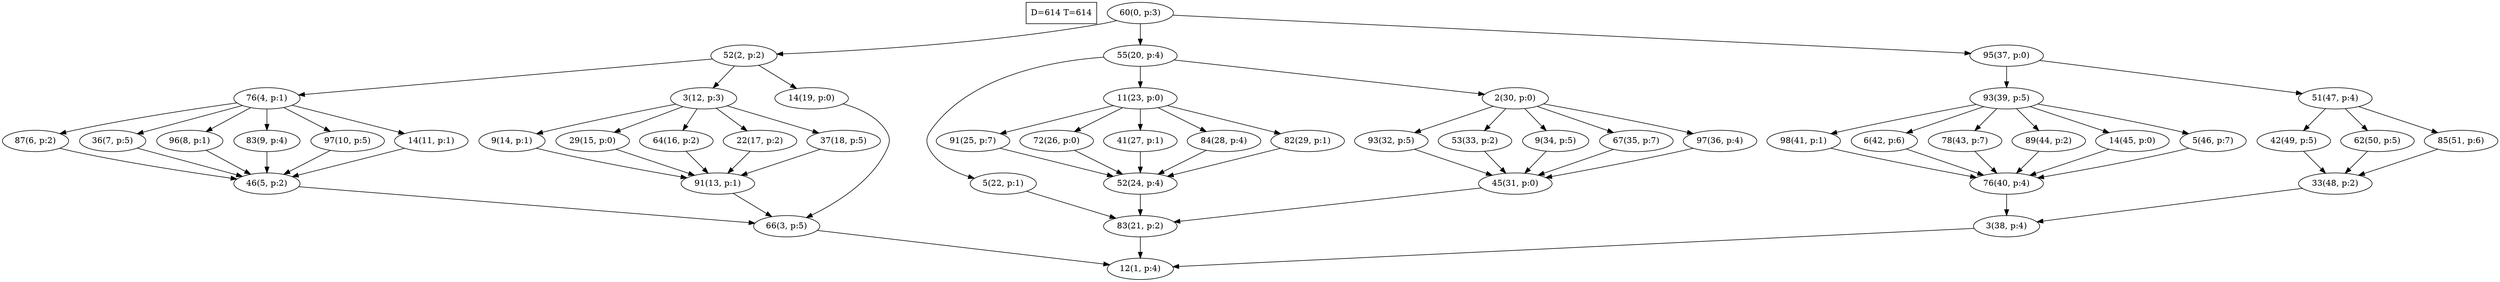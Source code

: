 digraph Task {
i [shape=box, label="D=614 T=614"]; 
0 [label="60(0, p:3)"];
1 [label="12(1, p:4)"];
2 [label="52(2, p:2)"];
3 [label="66(3, p:5)"];
4 [label="76(4, p:1)"];
5 [label="46(5, p:2)"];
6 [label="87(6, p:2)"];
7 [label="36(7, p:5)"];
8 [label="96(8, p:1)"];
9 [label="83(9, p:4)"];
10 [label="97(10, p:5)"];
11 [label="14(11, p:1)"];
12 [label="3(12, p:3)"];
13 [label="91(13, p:1)"];
14 [label="9(14, p:1)"];
15 [label="29(15, p:0)"];
16 [label="64(16, p:2)"];
17 [label="22(17, p:2)"];
18 [label="37(18, p:5)"];
19 [label="14(19, p:0)"];
20 [label="55(20, p:4)"];
21 [label="83(21, p:2)"];
22 [label="5(22, p:1)"];
23 [label="11(23, p:0)"];
24 [label="52(24, p:4)"];
25 [label="91(25, p:7)"];
26 [label="72(26, p:0)"];
27 [label="41(27, p:1)"];
28 [label="84(28, p:4)"];
29 [label="82(29, p:1)"];
30 [label="2(30, p:0)"];
31 [label="45(31, p:0)"];
32 [label="93(32, p:5)"];
33 [label="53(33, p:2)"];
34 [label="9(34, p:5)"];
35 [label="67(35, p:7)"];
36 [label="97(36, p:4)"];
37 [label="95(37, p:0)"];
38 [label="3(38, p:4)"];
39 [label="93(39, p:5)"];
40 [label="76(40, p:4)"];
41 [label="98(41, p:1)"];
42 [label="6(42, p:6)"];
43 [label="78(43, p:7)"];
44 [label="89(44, p:2)"];
45 [label="14(45, p:0)"];
46 [label="5(46, p:7)"];
47 [label="51(47, p:4)"];
48 [label="33(48, p:2)"];
49 [label="42(49, p:5)"];
50 [label="62(50, p:5)"];
51 [label="85(51, p:6)"];
0 -> 2;
0 -> 20;
0 -> 37;
2 -> 4;
2 -> 12;
2 -> 19;
3 -> 1;
4 -> 6;
4 -> 7;
4 -> 8;
4 -> 9;
4 -> 10;
4 -> 11;
5 -> 3;
6 -> 5;
7 -> 5;
8 -> 5;
9 -> 5;
10 -> 5;
11 -> 5;
12 -> 14;
12 -> 15;
12 -> 16;
12 -> 17;
12 -> 18;
13 -> 3;
14 -> 13;
15 -> 13;
16 -> 13;
17 -> 13;
18 -> 13;
19 -> 3;
20 -> 22;
20 -> 23;
20 -> 30;
21 -> 1;
22 -> 21;
23 -> 25;
23 -> 26;
23 -> 27;
23 -> 28;
23 -> 29;
24 -> 21;
25 -> 24;
26 -> 24;
27 -> 24;
28 -> 24;
29 -> 24;
30 -> 32;
30 -> 33;
30 -> 34;
30 -> 35;
30 -> 36;
31 -> 21;
32 -> 31;
33 -> 31;
34 -> 31;
35 -> 31;
36 -> 31;
37 -> 39;
37 -> 47;
38 -> 1;
39 -> 41;
39 -> 42;
39 -> 43;
39 -> 44;
39 -> 45;
39 -> 46;
40 -> 38;
41 -> 40;
42 -> 40;
43 -> 40;
44 -> 40;
45 -> 40;
46 -> 40;
47 -> 49;
47 -> 50;
47 -> 51;
48 -> 38;
49 -> 48;
50 -> 48;
51 -> 48;
}